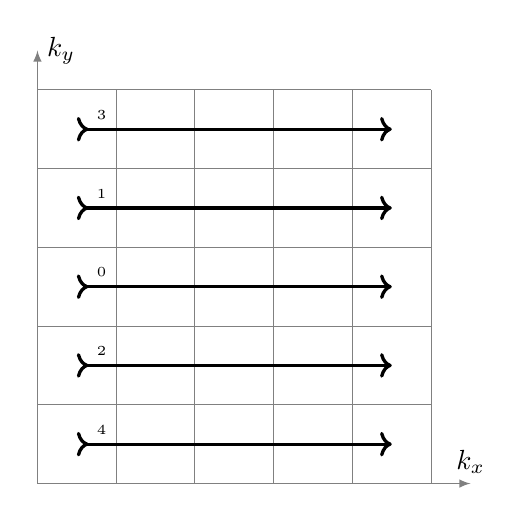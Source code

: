 \usetikzlibrary{arrows.meta}
\begin{tikzpicture}[scale=1]

\draw[step=1,gray,thin] (0,0) grid (5,5);
\draw[gray,-latex] (0,0) -- (0,5.5);
\draw[gray,-latex] (0,0) -- (5.5,0);
\node[anchor=south] (kx) at (5.5,0) {$k_x$};
\node[anchor=west] (ky) at (0,5.5) {$k_y$};

\draw[>->,very thick] (0.5,4.5) -- (4.5,4.5); 
				\draw[>->,very thick] (0.5,3.5) -- (4.5,3.5);
				\draw[>->,very thick] (0.5,2.5) -- (4.5,2.5);
				\draw[>->,very thick] (0.5,1.5) -- (4.5,1.5);
				\draw[>->,very thick] (0.5,0.5) -- (4.5,0.5);

\node[anchor=south east] (0) at (1,2.5) {\tiny0};
\node[anchor=south east] (1) at (1,3.5) {\tiny1};
\node[anchor=south east] (2) at (1,1.5) {\tiny2};
\node[anchor=south east] (3) at (1,4.5) {\tiny3};
\node[anchor=south east] (4) at (1,0.5) {\tiny4};



\end{tikzpicture}
